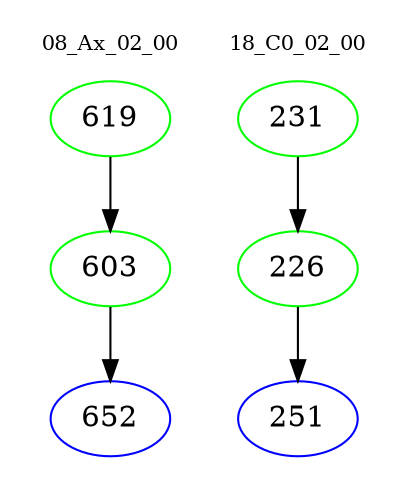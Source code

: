 digraph{
subgraph cluster_0 {
color = white
label = "08_Ax_02_00";
fontsize=10;
T0_619 [label="619", color="green"]
T0_619 -> T0_603 [color="black"]
T0_603 [label="603", color="green"]
T0_603 -> T0_652 [color="black"]
T0_652 [label="652", color="blue"]
}
subgraph cluster_1 {
color = white
label = "18_C0_02_00";
fontsize=10;
T1_231 [label="231", color="green"]
T1_231 -> T1_226 [color="black"]
T1_226 [label="226", color="green"]
T1_226 -> T1_251 [color="black"]
T1_251 [label="251", color="blue"]
}
}
